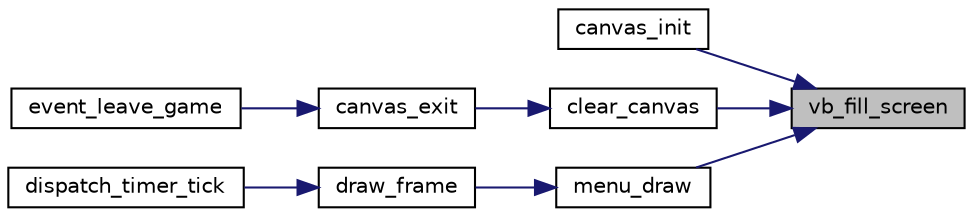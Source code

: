digraph "vb_fill_screen"
{
 // LATEX_PDF_SIZE
  edge [fontname="Helvetica",fontsize="10",labelfontname="Helvetica",labelfontsize="10"];
  node [fontname="Helvetica",fontsize="10",shape=record];
  rankdir="RL";
  Node1 [label="vb_fill_screen",height=0.2,width=0.4,color="black", fillcolor="grey75", style="filled", fontcolor="black",tooltip="Fills the given buffer with the given color."];
  Node1 -> Node2 [dir="back",color="midnightblue",fontsize="10",style="solid",fontname="Helvetica"];
  Node2 [label="canvas_init",height=0.2,width=0.4,color="black", fillcolor="white", style="filled",URL="$group__canvas.html#ga89158f823ed46f7986c46db1ba08578d",tooltip="Initiates the canvas by setting up its initial content."];
  Node1 -> Node3 [dir="back",color="midnightblue",fontsize="10",style="solid",fontname="Helvetica"];
  Node3 [label="clear_canvas",height=0.2,width=0.4,color="black", fillcolor="white", style="filled",URL="$group__canvas.html#ga5b31467d787bcd9102fc76dff6aaa4ab",tooltip="Clears all the canvas strokes."];
  Node3 -> Node4 [dir="back",color="midnightblue",fontsize="10",style="solid",fontname="Helvetica"];
  Node4 [label="canvas_exit",height=0.2,width=0.4,color="black", fillcolor="white", style="filled",URL="$group__canvas.html#ga70d19351c72c49f89e040a1fb90897c3",tooltip="Exits the canvas and frees the space allocated in memory to store its buffer."];
  Node4 -> Node5 [dir="back",color="midnightblue",fontsize="10",style="solid",fontname="Helvetica"];
  Node5 [label="event_leave_game",height=0.2,width=0.4,color="black", fillcolor="white", style="filled",URL="$group__dispatcher.html#ga0e52394a395110749bc8ce3251ee503c",tooltip="Leaves the game."];
  Node1 -> Node6 [dir="back",color="midnightblue",fontsize="10",style="solid",fontname="Helvetica"];
  Node6 [label="menu_draw",height=0.2,width=0.4,color="black", fillcolor="white", style="filled",URL="$group__menu.html#ga35731eaa9442f8db276220d9fc77dcf6",tooltip="Draws the menu according to its state to the back buffer."];
  Node6 -> Node7 [dir="back",color="midnightblue",fontsize="10",style="solid",fontname="Helvetica"];
  Node7 [label="draw_frame",height=0.2,width=0.4,color="black", fillcolor="white", style="filled",URL="$group__dispatcher.html#ga1265a5e2843f2b1c45ad05ae61de7000",tooltip="Draws the frame to the back buffer and flips the buffers."];
  Node7 -> Node8 [dir="back",color="midnightblue",fontsize="10",style="solid",fontname="Helvetica"];
  Node8 [label="dispatch_timer_tick",height=0.2,width=0.4,color="black", fillcolor="white", style="filled",URL="$group__dispatcher.html#ga0a68e937b31744d0f19e7524b2e9ad59",tooltip="Dispatches a timer interrupt."];
}
